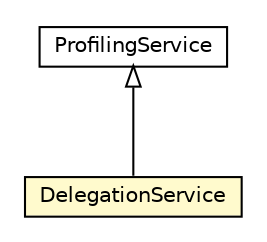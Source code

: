 #!/usr/local/bin/dot
#
# Class diagram 
# Generated by UMLGraph version R5_6-24-gf6e263 (http://www.umlgraph.org/)
#

digraph G {
	edge [fontname="Helvetica",fontsize=10,labelfontname="Helvetica",labelfontsize=10];
	node [fontname="Helvetica",fontsize=10,shape=plaintext];
	nodesep=0.25;
	ranksep=0.5;
	// org.universAAL.ontology.profile.service.ProfilingService
	c3407931 [label=<<table title="org.universAAL.ontology.profile.service.ProfilingService" border="0" cellborder="1" cellspacing="0" cellpadding="2" port="p" href="../../../ontology/profile/service/ProfilingService.html">
		<tr><td><table border="0" cellspacing="0" cellpadding="1">
<tr><td align="center" balign="center"> ProfilingService </td></tr>
		</table></td></tr>
		</table>>, URL="../../../ontology/profile/service/ProfilingService.html", fontname="Helvetica", fontcolor="black", fontsize=10.0];
	// org.universAAL.security.authorisator.delegation.DelegationService
	c3409248 [label=<<table title="org.universAAL.security.authorisator.delegation.DelegationService" border="0" cellborder="1" cellspacing="0" cellpadding="2" port="p" bgcolor="lemonChiffon" href="./DelegationService.html">
		<tr><td><table border="0" cellspacing="0" cellpadding="1">
<tr><td align="center" balign="center"> DelegationService </td></tr>
		</table></td></tr>
		</table>>, URL="./DelegationService.html", fontname="Helvetica", fontcolor="black", fontsize=10.0];
	//org.universAAL.security.authorisator.delegation.DelegationService extends org.universAAL.ontology.profile.service.ProfilingService
	c3407931:p -> c3409248:p [dir=back,arrowtail=empty];
}

